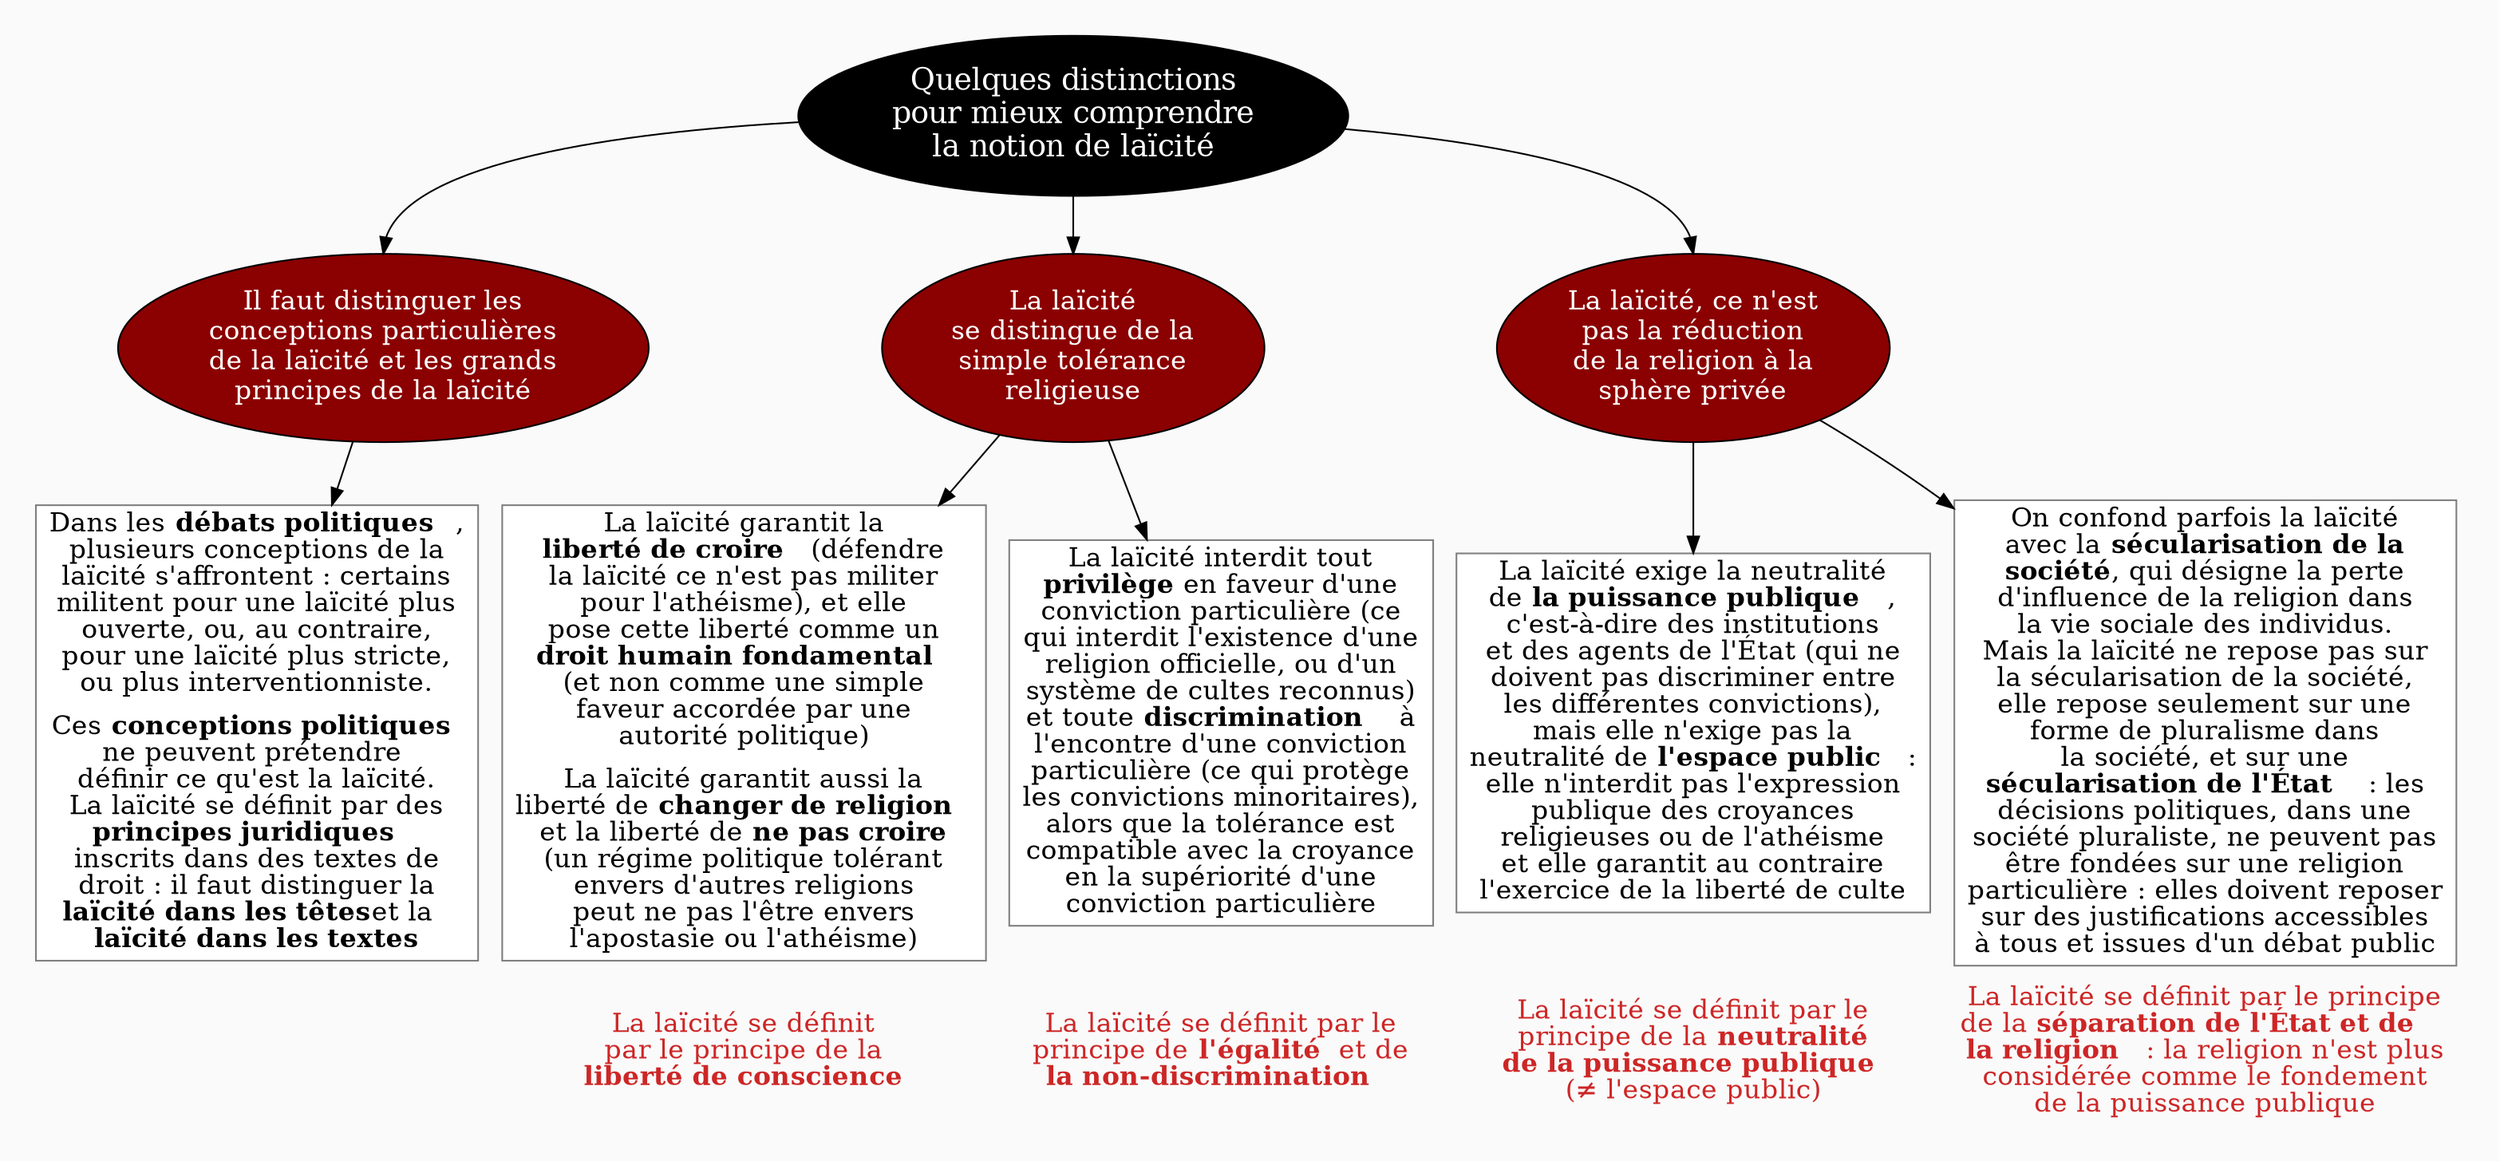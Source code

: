 digraph G {
// Template : diagram
// Usage : 
//rankdir=LR
splines=true
//splines=curved
bgcolor=grey98
pad=0.3
style=filled
edge[minlen=4]
node[style=filled, fontcolor=white]
ranksep=0.1
nodesep=0.2

// NIVEAU 1
node[fillcolor=12, fontsize=18]
a1[label="Quelques distinctions
pour mieux comprendre
la notion de laïcité"]

// NIVEAU 2
node[fillcolor=red4, fontsize=16]
a1->{
b1[label="Il faut distinguer les
conceptions particulières
de la laïcité et les grands
principes de la laïcité"]
b2[label="La laïcité
se distingue de la
simple tolérance
religieuse"]
b3[label="La laïcité, ce n'est
pas la réduction
de la religion à la
sphère privée"]
}[headport=n]

{rank=same;b1->b2->b3[style=invis, minlen=10]}


node[fontcolor=black]
// NIVEAU 3 (sans intermédiaire)
node [shape=box, fillcolor=white, color=grey50]
// c1[label=""]
b1->c1
c1[label=<Dans les <b>débats politiques</b><font point-size="5"> </font>  ,<br/>
plusieurs conceptions de la<br/>
laïcité s'affrontent : certains<br/>
militent pour une laïcité plus<br/>
ouverte, ou, au contraire,<br/>
pour une laïcité plus stricte,<br/>
ou plus interventionniste.<br/>
<font point-size="10"><br/></font>
Ces <b>conceptions politiques</b> <br/>
ne peuvent prétendre <br/>
définir ce qu'est la laïcité.<br/>
La laïcité se définit par des<br/>
<b>principes juridiques</b>   <br/>
inscrits dans des textes de<br/>
droit : il faut distinguer la<br/>
<b>laïcité dans les têtes</b>et la  <br/>
<b>laïcité dans les textes</b>>]

b2->{c2,c3}
c2[label=<La laïcité garantit la<br/>
<B>liberté de croire</B>   (défendre<br/>
la laïcité ce n'est pas militer<br/>
pour l'athéisme), et elle<br/>
pose cette liberté comme un<br/>
<B>droit humain fondamental</B>  <br/>
(et non comme une simple<br/>
faveur accordée par une<br/>
autorité politique)<br/>
<font point-size="10"><br/></font>
La laïcité garantit aussi la<br/>
liberté de <B>changer de religion</B>  <br/>
et la liberté de <B>ne pas croire</B><br/>
(un régime politique tolérant<br/>
envers d'autres religions<br/>
peut ne pas l'être envers<br/>
l'apostasie ou l'athéisme)>]
c3[label=<La laïcité interdit tout<br/>
<b>privilège</b> en faveur d'une<br/>
conviction particulière (ce<br/>
qui interdit l'existence d'une<br/>
religion officielle, ou d'un<br/>
système de cultes reconnus)<br/>
et toute <b>discrimination </b>   à<br/>
l'encontre d'une conviction<br/>
particulière (ce qui protège<br/>
les convictions minoritaires),<br/>
alors que la tolérance est<br/>
compatible avec la croyance<br/>
en la supériorité d'une<br/>
conviction particulière>]
b3->{c4,c5}
c4[label=<La laïcité exige la neutralité<br/>
de <b>la puissance publique</b>   ,<br/>
c'est-à-dire des institutions<br/>
et des agents de l'État (qui ne<br/>
doivent pas discriminer entre<br/>
les différentes convictions),<br/>
mais elle n'exige pas la<br/>
neutralité de <b>l'espace public </b>  :<br/>
elle n'interdit pas l'expression<br/>
publique des croyances<br/>
religieuses ou de l'athéisme<br/>
et elle garantit au contraire<br/>
l'exercice de la liberté de culte>]
c5[label=<On confond parfois la laïcité<br/>
avec la <b>sécularisation de la<br/>
société</b>, qui désigne la perte<br/>
d'influence de la religion dans<br/>
la vie sociale des individus.<br/>
Mais la laïcité ne repose pas sur<br/>
la sécularisation de la société,<br/>
elle repose seulement sur une<br/>
forme de pluralisme dans<br/>
la société, et sur une<br/>
<b>sécularisation de l'État</b>    : les<br/>
décisions politiques, dans une<br/>
société pluraliste, ne peuvent pas<br/>
être fondées sur une religion<br/>
particulière : elles doivent reposer<br/>
sur des justifications accessibles<br/>
à tous et issues d'un débat public>]



// INTERMÉDIAIRE AVANT NIVEAU 3
node[fillcolor=grey78, shape=oval]
// [arrowhead=none]
// bc1[label=""]

// NIVEAU 3 (avec intermédiaire)
node[fillcolor=white, shape=box, color=grey50]
// c1[label=""]

// NIVEAU 4
node[style="filled,rounded", fillcolor=white, shape=box, color=grey50]
// d1[label=""]

// ÉTIQUETTES EN ROUGE
node[shape=plaintext, fontcolor=firebrick3, fillcolor=grey98]
// e1[label=< <B>= Titre</B><BR /><BR />Contenu<BR /> >]
// e1[label=""]
// ->e1[minlen=1, style=invis]

c2->e1[minlen=1, style=invis]
e1[label=<La laïcité se définit<br/>
par le principe de la<br/>
<b>liberté de conscience</b>>]

c3->e2[minlen=1, style=invis]
e2[label=<La laïcité se définit par le<br/>
principe de <b>l'égalité </b> et de<br/>
<b>la non-discrimination   </b>>]

c4->e3[minlen=1, style=invis]
e3[label=<La laïcité se définit par le<br/>
principe de la <b>neutralité<br/>
de la puissance publique </b><br/>
(≠ l'espace public)>]

c5->e4[minlen=1, style=invis]
e4[label=<La laïcité se définit par le principe<br/>
de la <b>séparation de l'État et de    <br/>
la religion  </b> : la religion n'est plus<br/>
considérée comme le fondement<br/>
de la puissance publique>]

// REMARQUES EN BLEU
node[color=blue, shape=box, margin=0.07, fontcolor=black, fontsize=12, style="dashed", penwidth=0.6]
edge[color=blue, arrowhead="none", xlabel="", style="dashed", penwidth=0.6]
// r1[label=""]
// {rank=same;->r1}
// {rank=same;r1->[dir=back]}

}

